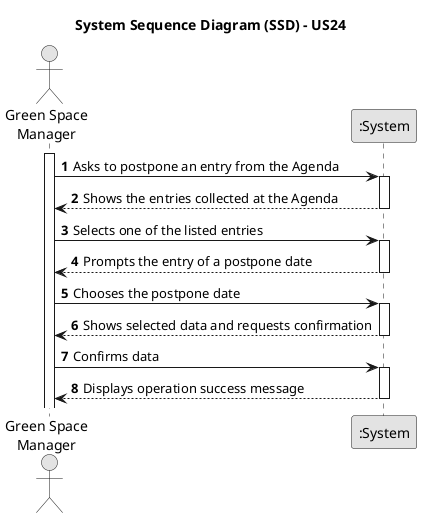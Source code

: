 @startuml
skinparam monochrome true
skinparam packageStyle rectangle
skinparam shadowing false

title System Sequence Diagram (SSD) - US24

autonumber

actor "Green Space\nManager" as Employee
participant ":System" as System

activate Employee

    Employee -> System : Asks to postpone an entry from the Agenda
    activate System

        System --> Employee : Shows the entries collected at the Agenda
    deactivate System

    Employee -> System : Selects one of the listed entries

    activate System

            System --> Employee : Prompts the entry of a postpone date
    deactivate System

    Employee -> System : Chooses the postpone date

    activate System

            System --> Employee : Shows selected data and requests confirmation
    deactivate System

    Employee -> System : Confirms data

    activate System

                System --> Employee : Displays operation success message
    deactivate System


@enduml